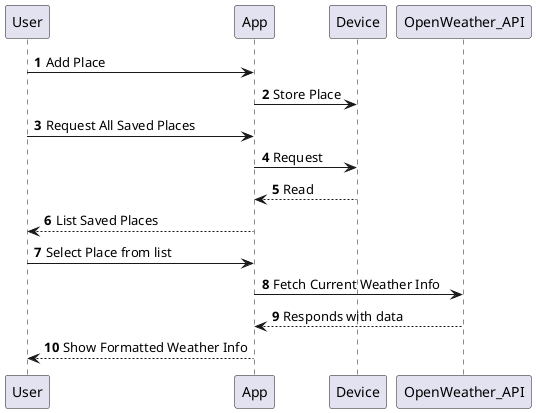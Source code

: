 @startuml
'https://plantuml.com/sequence-diagram

autonumber

User -> App: Add Place
App -> Device: Store Place

User -> App: Request All Saved Places
App -> Device: Request
Device --> App: Read
App --> User: List Saved Places

User -> App: Select Place from list
App -> OpenWeather_API: Fetch Current Weather Info
OpenWeather_API --> App: Responds with data
App --> User: Show Formatted Weather Info


@enduml